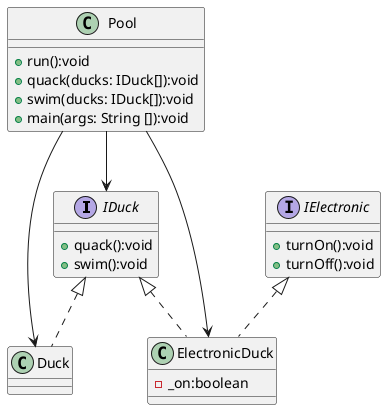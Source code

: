 @startuml

interface IDuck {
    + quack():void
    + swim():void
}

interface IElectronic {
    + turnOn():void
    + turnOff():void
}

class Duck implements IDuck

class ElectronicDuck implements IDuck, IElectronic {
    - _on:boolean
}

class Pool {
    + run():void
    + quack(ducks: IDuck[]):void
    + swim(ducks: IDuck[]):void
    + main(args: String []):void
}

Pool --> Duck
Pool --> ElectronicDuck
Pool --> IDuck

@enduml